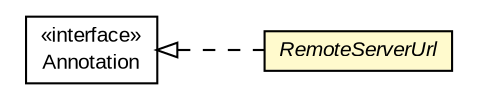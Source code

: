 #!/usr/local/bin/dot
#
# Class diagram 
# Generated by UMLGraph version R5_6-24-gf6e263 (http://www.umlgraph.org/)
#

digraph G {
	edge [fontname="arial",fontsize=10,labelfontname="arial",labelfontsize=10];
	node [fontname="arial",fontsize=10,shape=plaintext];
	nodesep=0.25;
	ranksep=0.5;
	rankdir=LR;
	// com.gwtplatform.dispatch.client.RemoteServerUrl
	c435247 [label=<<table title="com.gwtplatform.dispatch.client.RemoteServerUrl" border="0" cellborder="1" cellspacing="0" cellpadding="2" port="p" bgcolor="lemonChiffon" href="./RemoteServerUrl.html">
		<tr><td><table border="0" cellspacing="0" cellpadding="1">
<tr><td align="center" balign="center"><font face="arial italic"> RemoteServerUrl </font></td></tr>
		</table></td></tr>
		</table>>, URL="./RemoteServerUrl.html", fontname="arial", fontcolor="black", fontsize=10.0];
	//com.gwtplatform.dispatch.client.RemoteServerUrl implements java.lang.annotation.Annotation
	c435909:p -> c435247:p [dir=back,arrowtail=empty,style=dashed];
	// java.lang.annotation.Annotation
	c435909 [label=<<table title="java.lang.annotation.Annotation" border="0" cellborder="1" cellspacing="0" cellpadding="2" port="p" href="http://download.oracle.com/javase/6/docs/api/java/lang/annotation/Annotation.html">
		<tr><td><table border="0" cellspacing="0" cellpadding="1">
<tr><td align="center" balign="center"> &#171;interface&#187; </td></tr>
<tr><td align="center" balign="center"> Annotation </td></tr>
		</table></td></tr>
		</table>>, URL="http://download.oracle.com/javase/6/docs/api/java/lang/annotation/Annotation.html", fontname="arial", fontcolor="black", fontsize=10.0];
}

